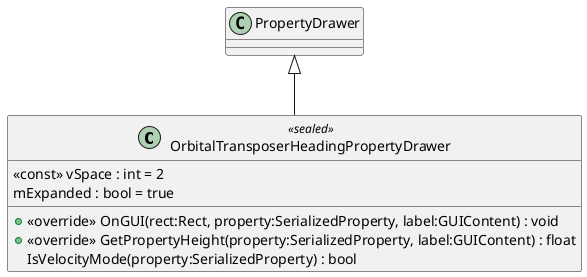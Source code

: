 @startuml
class OrbitalTransposerHeadingPropertyDrawer <<sealed>> {
    <<const>> vSpace : int = 2
    mExpanded : bool = true
    + <<override>> OnGUI(rect:Rect, property:SerializedProperty, label:GUIContent) : void
    + <<override>> GetPropertyHeight(property:SerializedProperty, label:GUIContent) : float
    IsVelocityMode(property:SerializedProperty) : bool
}
PropertyDrawer <|-- OrbitalTransposerHeadingPropertyDrawer
@enduml
